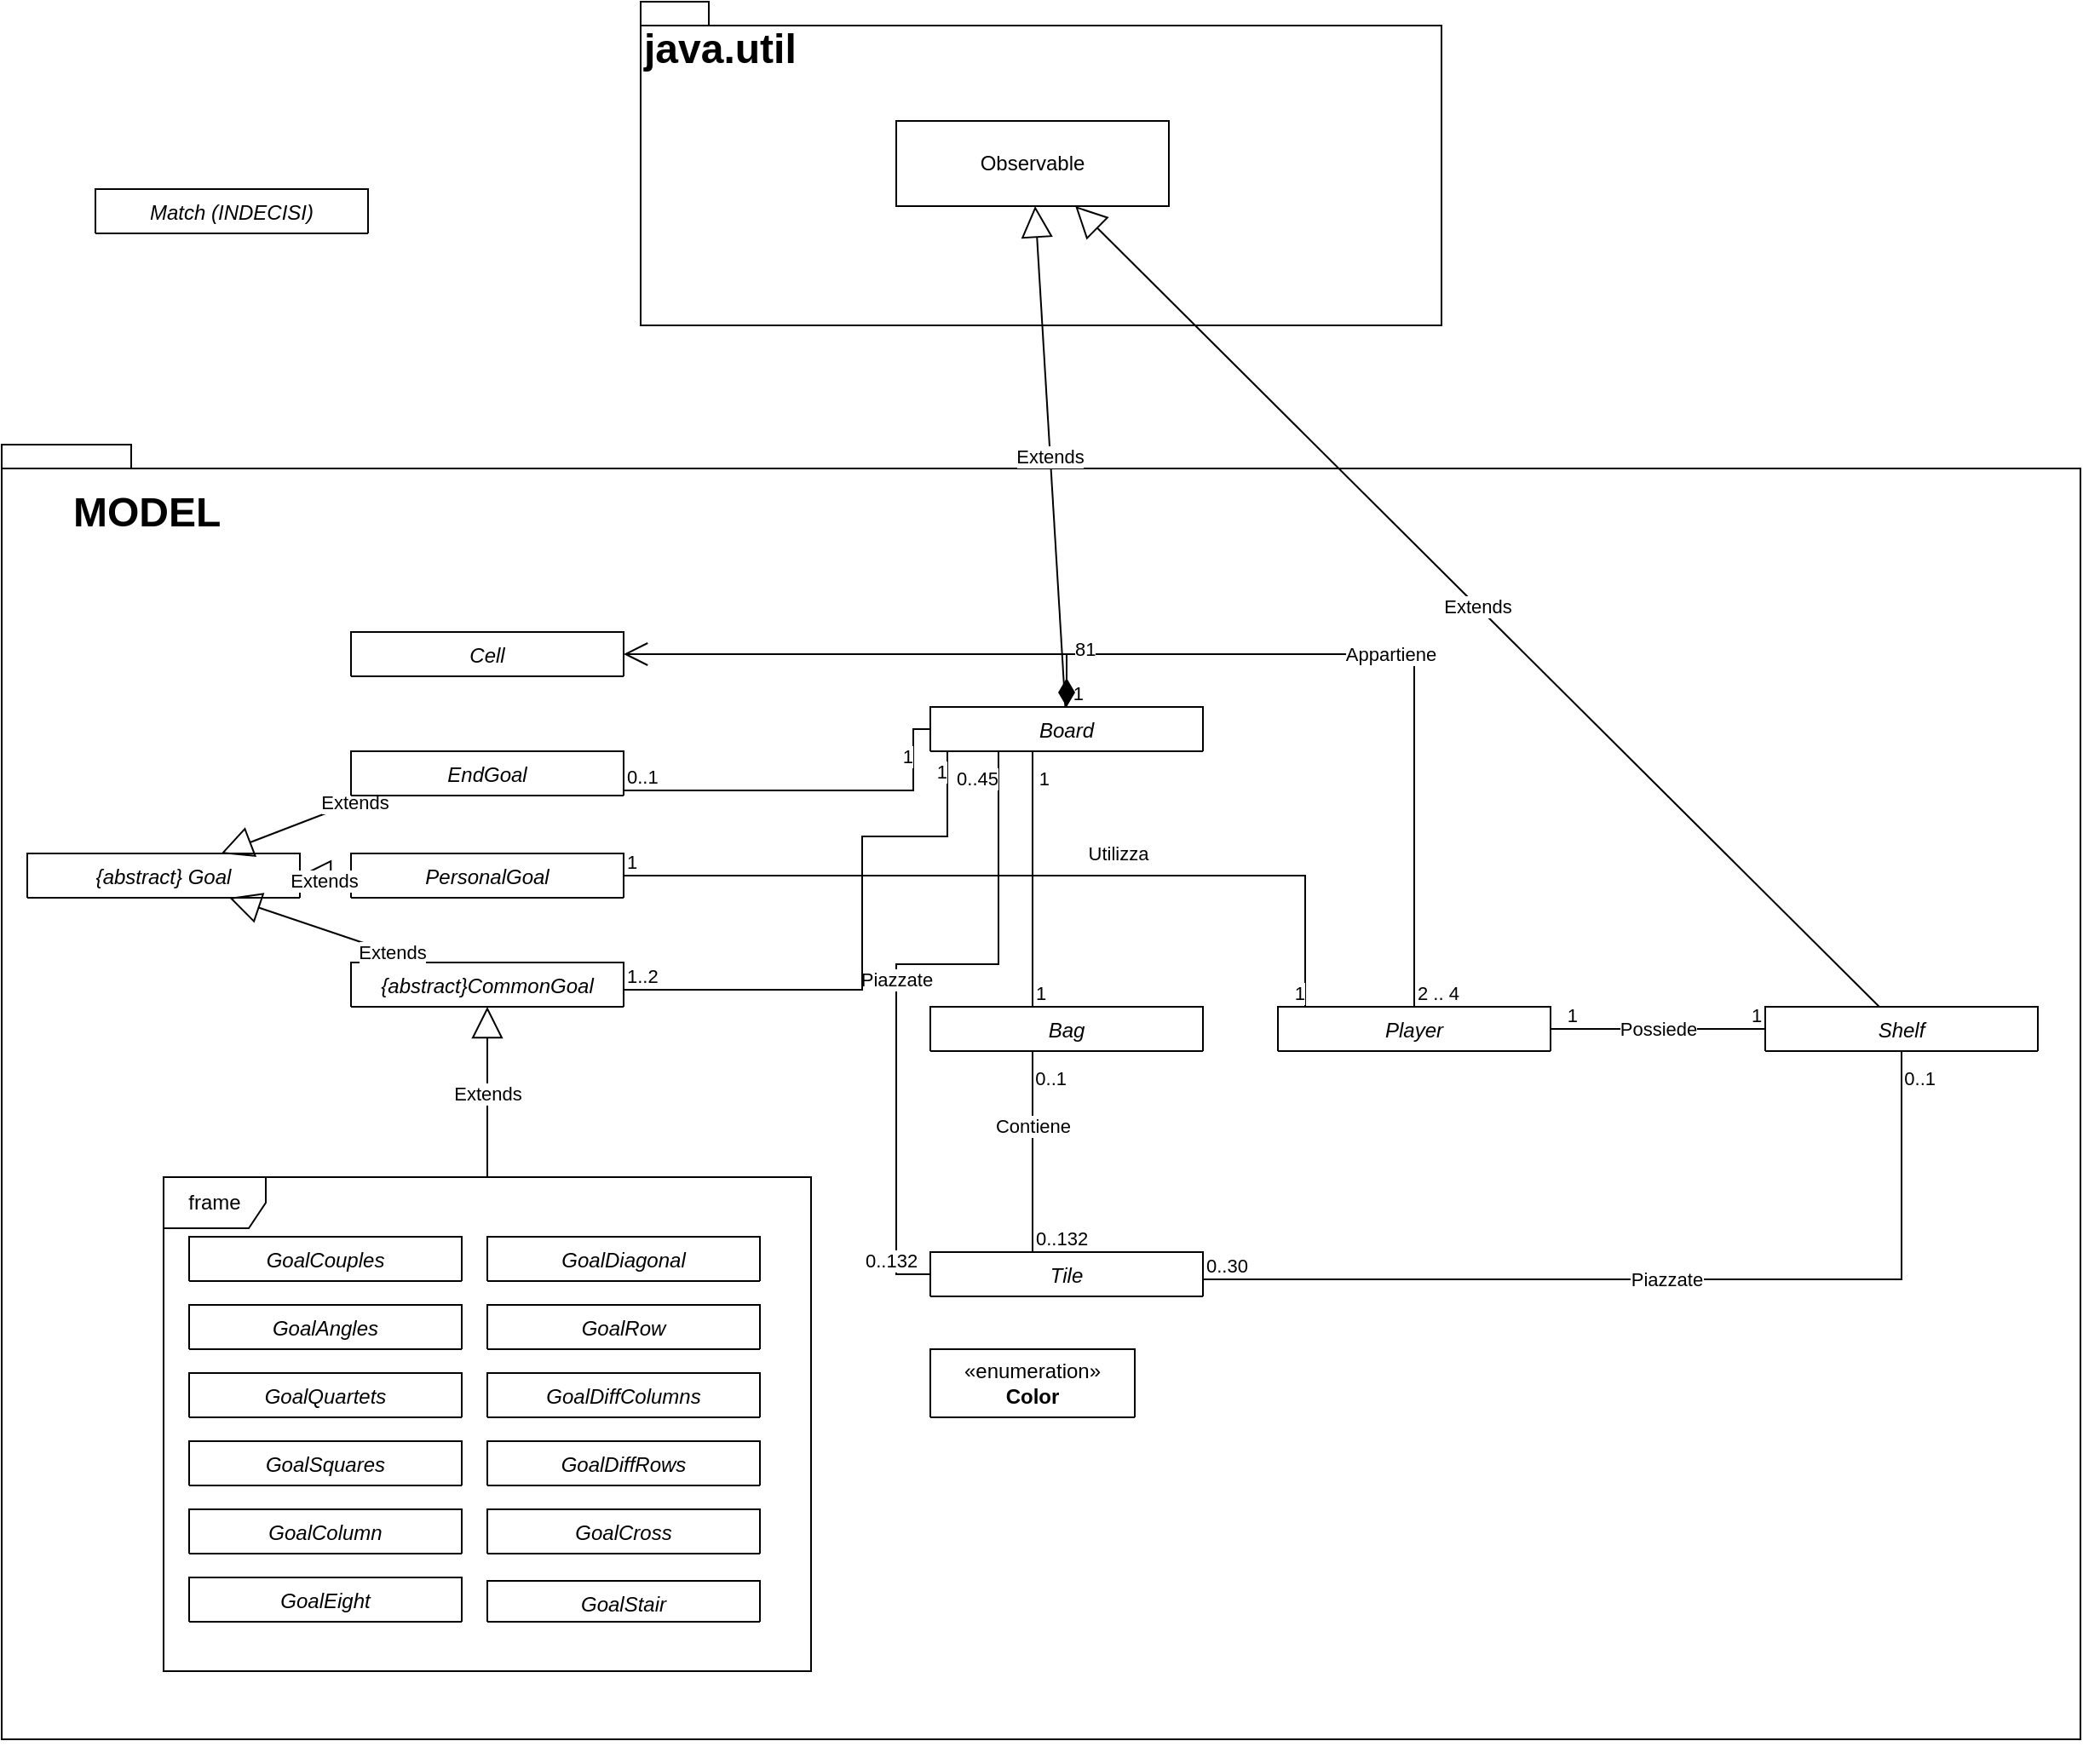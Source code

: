 <mxfile version="21.0.6" type="github">
  <diagram id="C5RBs43oDa-KdzZeNtuy" name="Page-1">
    <mxGraphModel dx="2261" dy="838" grid="1" gridSize="10" guides="1" tooltips="1" connect="1" arrows="1" fold="1" page="1" pageScale="1" pageWidth="827" pageHeight="1169" math="0" shadow="0">
      <root>
        <mxCell id="WIyWlLk6GJQsqaUBKTNV-0" />
        <mxCell id="WIyWlLk6GJQsqaUBKTNV-1" parent="WIyWlLk6GJQsqaUBKTNV-0" />
        <mxCell id="uG5KmhHaZHkSzCdzhO8T-43" value="&lt;font style=&quot;font-size: 24px;&quot;&gt;java.util&lt;br&gt;&lt;br&gt;&lt;br&gt;&lt;br&gt;&lt;br&gt;&lt;br&gt;&lt;/font&gt;" style="shape=folder;fontStyle=1;spacingTop=10;tabWidth=40;tabHeight=14;tabPosition=left;html=1;whiteSpace=wrap;align=left;" parent="WIyWlLk6GJQsqaUBKTNV-1" vertex="1">
          <mxGeometry x="40" y="40" width="470" height="190" as="geometry" />
        </mxCell>
        <mxCell id="uG5KmhHaZHkSzCdzhO8T-5" value="&lt;blockquote style=&quot;margin: 0 0 0 40px; border: none; padding: 0px;&quot;&gt;&lt;font style=&quot;background-color: initial; font-size: 24px;&quot;&gt;&lt;br&gt;&lt;/font&gt;&lt;/blockquote&gt;&lt;blockquote style=&quot;margin: 0 0 0 40px; border: none; padding: 0px;&quot;&gt;&lt;font style=&quot;background-color: initial; font-size: 24px;&quot;&gt;MODEL&amp;nbsp; &amp;nbsp;&lt;/font&gt;&lt;font style=&quot;background-color: initial; font-size: 24px;&quot;&gt;&amp;nbsp;&amp;nbsp;&lt;/font&gt;&lt;span style=&quot;background-color: initial;&quot;&gt;&amp;nbsp; &amp;nbsp; &amp;nbsp; &amp;nbsp; &amp;nbsp; &amp;nbsp; &amp;nbsp; &amp;nbsp; &amp;nbsp; &amp;nbsp; &amp;nbsp; &amp;nbsp; &amp;nbsp; &amp;nbsp; &amp;nbsp; &amp;nbsp; &amp;nbsp; &amp;nbsp; &amp;nbsp; &amp;nbsp; &amp;nbsp; &amp;nbsp; &amp;nbsp; &amp;nbsp; &amp;nbsp; &amp;nbsp; &amp;nbsp; &amp;nbsp; &amp;nbsp; &amp;nbsp; &amp;nbsp; &amp;nbsp; &amp;nbsp; &amp;nbsp; &amp;nbsp; &amp;nbsp; &amp;nbsp; &amp;nbsp; &amp;nbsp; &amp;nbsp; &amp;nbsp; &amp;nbsp; &amp;nbsp; &amp;nbsp; &amp;nbsp; &amp;nbsp; &amp;nbsp; &amp;nbsp; &amp;nbsp; &amp;nbsp; &amp;nbsp; &amp;nbsp; &amp;nbsp; &amp;nbsp; &amp;nbsp; &amp;nbsp; &amp;nbsp; &amp;nbsp; &amp;nbsp; &amp;nbsp; &amp;nbsp; &amp;nbsp; &amp;nbsp; &amp;nbsp; &amp;nbsp; &amp;nbsp; &amp;nbsp; &amp;nbsp; &amp;nbsp; &amp;nbsp; &amp;nbsp; &amp;nbsp; &amp;nbsp; &amp;nbsp; &amp;nbsp; &amp;nbsp; &amp;nbsp; &amp;nbsp; &amp;nbsp; &amp;nbsp; &amp;nbsp; &amp;nbsp; &amp;nbsp; &amp;nbsp; &amp;nbsp; &amp;nbsp; &amp;nbsp; &amp;nbsp; &amp;nbsp; &amp;nbsp; &amp;nbsp; &amp;nbsp; &amp;nbsp; &amp;nbsp; &amp;nbsp; &amp;nbsp; &amp;nbsp; &amp;nbsp; &amp;nbsp; &amp;nbsp; &amp;nbsp; &amp;nbsp; &amp;nbsp; &amp;nbsp; &amp;nbsp; &amp;nbsp; &amp;nbsp; &amp;nbsp; &amp;nbsp; &amp;nbsp; &amp;nbsp; &amp;nbsp; &amp;nbsp; &amp;nbsp; &amp;nbsp; &amp;nbsp; &amp;nbsp; &amp;nbsp; &amp;nbsp; &amp;nbsp; &amp;nbsp; &amp;nbsp; &amp;nbsp; &amp;nbsp; &amp;nbsp; &amp;nbsp; &amp;nbsp; &amp;nbsp; &amp;nbsp; &amp;nbsp; &amp;nbsp; &amp;nbsp; &amp;nbsp; &amp;nbsp; &amp;nbsp; &amp;nbsp; &amp;nbsp; &amp;nbsp; &amp;nbsp; &amp;nbsp; &amp;nbsp; &amp;nbsp; &amp;nbsp; &amp;nbsp; &amp;nbsp; &amp;nbsp; &amp;nbsp; &amp;nbsp; &amp;nbsp; &amp;nbsp; &amp;nbsp; &amp;nbsp; &amp;nbsp; &amp;nbsp; &amp;nbsp; &amp;nbsp; &amp;nbsp; &amp;nbsp;&lt;/span&gt;&lt;br&gt;&lt;/blockquote&gt;&lt;blockquote style=&quot;margin: 0 0 0 40px; border: none; padding: 0px;&quot;&gt;&lt;br&gt;&lt;/blockquote&gt;&lt;blockquote style=&quot;margin: 0 0 0 40px; border: none; padding: 0px;&quot;&gt;&amp;nbsp; &amp;nbsp; &amp;nbsp; &amp;nbsp; &amp;nbsp; &amp;nbsp;&lt;br&gt;&lt;br&gt;&lt;br&gt;&lt;br&gt;&lt;br&gt;&lt;/blockquote&gt;&lt;blockquote style=&quot;margin: 0 0 0 40px; border: none; padding: 0px;&quot;&gt;&lt;br&gt;&lt;/blockquote&gt;&lt;blockquote style=&quot;margin: 0 0 0 40px; border: none; padding: 0px;&quot;&gt;&lt;br&gt;&lt;/blockquote&gt;&lt;blockquote style=&quot;margin: 0 0 0 40px; border: none; padding: 0px;&quot;&gt;&lt;br&gt;&lt;/blockquote&gt;&lt;blockquote style=&quot;margin: 0 0 0 40px; border: none; padding: 0px;&quot;&gt;&lt;br&gt;&lt;/blockquote&gt;&lt;blockquote style=&quot;margin: 0 0 0 40px; border: none; padding: 0px;&quot;&gt;&lt;br&gt;&lt;/blockquote&gt;&lt;blockquote style=&quot;margin: 0 0 0 40px; border: none; padding: 0px;&quot;&gt;&lt;br&gt;&lt;/blockquote&gt;&lt;blockquote style=&quot;margin: 0 0 0 40px; border: none; padding: 0px;&quot;&gt;&lt;br&gt;&lt;/blockquote&gt;&lt;blockquote style=&quot;margin: 0 0 0 40px; border: none; padding: 0px;&quot;&gt;&lt;br&gt;&lt;/blockquote&gt;&lt;blockquote style=&quot;margin: 0 0 0 40px; border: none; padding: 0px;&quot;&gt;&lt;br&gt;&lt;/blockquote&gt;&lt;blockquote style=&quot;margin: 0 0 0 40px; border: none; padding: 0px;&quot;&gt;&lt;br&gt;&lt;/blockquote&gt;&lt;blockquote style=&quot;margin: 0 0 0 40px; border: none; padding: 0px;&quot;&gt;&lt;br&gt;&lt;/blockquote&gt;&lt;blockquote style=&quot;margin: 0 0 0 40px; border: none; padding: 0px;&quot;&gt;&lt;br&gt;&lt;/blockquote&gt;&lt;blockquote style=&quot;margin: 0 0 0 40px; border: none; padding: 0px;&quot;&gt;&lt;br&gt;&lt;/blockquote&gt;&lt;blockquote style=&quot;margin: 0 0 0 40px; border: none; padding: 0px;&quot;&gt;&lt;br&gt;&lt;/blockquote&gt;&lt;blockquote style=&quot;margin: 0 0 0 40px; border: none; padding: 0px;&quot;&gt;&lt;br&gt;&lt;/blockquote&gt;&lt;blockquote style=&quot;margin: 0 0 0 40px; border: none; padding: 0px;&quot;&gt;&lt;br&gt;&lt;/blockquote&gt;&lt;blockquote style=&quot;margin: 0 0 0 40px; border: none; padding: 0px;&quot;&gt;&lt;br&gt;&lt;/blockquote&gt;&lt;blockquote style=&quot;margin: 0 0 0 40px; border: none; padding: 0px;&quot;&gt;&lt;br&gt;&lt;/blockquote&gt;&lt;blockquote style=&quot;margin: 0 0 0 40px; border: none; padding: 0px;&quot;&gt;&lt;br&gt;&lt;/blockquote&gt;&lt;blockquote style=&quot;margin: 0 0 0 40px; border: none; padding: 0px;&quot;&gt;&lt;br&gt;&lt;/blockquote&gt;&lt;blockquote style=&quot;margin: 0 0 0 40px; border: none; padding: 0px;&quot;&gt;&lt;br&gt;&lt;/blockquote&gt;&lt;blockquote style=&quot;margin: 0 0 0 40px; border: none; padding: 0px;&quot;&gt;&lt;br&gt;&lt;/blockquote&gt;&lt;blockquote style=&quot;margin: 0 0 0 40px; border: none; padding: 0px;&quot;&gt;&lt;br&gt;&lt;/blockquote&gt;&lt;blockquote style=&quot;margin: 0 0 0 40px; border: none; padding: 0px;&quot;&gt;&lt;br&gt;&lt;/blockquote&gt;&lt;blockquote style=&quot;margin: 0 0 0 40px; border: none; padding: 0px;&quot;&gt;&lt;br&gt;&lt;/blockquote&gt;&lt;blockquote style=&quot;margin: 0 0 0 40px; border: none; padding: 0px;&quot;&gt;&lt;br&gt;&lt;/blockquote&gt;&lt;blockquote style=&quot;margin: 0 0 0 40px; border: none; padding: 0px;&quot;&gt;&lt;br&gt;&lt;/blockquote&gt;&lt;blockquote style=&quot;margin: 0 0 0 40px; border: none; padding: 0px;&quot;&gt;&lt;br&gt;&lt;/blockquote&gt;&lt;blockquote style=&quot;margin: 0 0 0 40px; border: none; padding: 0px;&quot;&gt;&lt;br&gt;&lt;/blockquote&gt;&lt;blockquote style=&quot;margin: 0 0 0 40px; border: none; padding: 0px;&quot;&gt;&lt;br&gt;&lt;/blockquote&gt;&lt;blockquote style=&quot;margin: 0 0 0 40px; border: none; padding: 0px;&quot;&gt;&lt;br&gt;&lt;/blockquote&gt;&lt;blockquote style=&quot;margin: 0 0 0 40px; border: none; padding: 0px;&quot;&gt;&lt;br&gt;&lt;/blockquote&gt;&lt;blockquote style=&quot;margin: 0 0 0 40px; border: none; padding: 0px;&quot;&gt;&lt;br&gt;&lt;/blockquote&gt;&lt;blockquote style=&quot;margin: 0 0 0 40px; border: none; padding: 0px;&quot;&gt;&lt;br&gt;&lt;/blockquote&gt;&lt;blockquote style=&quot;margin: 0 0 0 40px; border: none; padding: 0px;&quot;&gt;&lt;br&gt;&lt;/blockquote&gt;&lt;blockquote style=&quot;margin: 0 0 0 40px; border: none; padding: 0px;&quot;&gt;&lt;br&gt;&lt;/blockquote&gt;&lt;blockquote style=&quot;margin: 0 0 0 40px; border: none; padding: 0px;&quot;&gt;&lt;br&gt;&lt;/blockquote&gt;&lt;blockquote style=&quot;margin: 0 0 0 40px; border: none; padding: 0px;&quot;&gt;&lt;br&gt;&lt;/blockquote&gt;&lt;blockquote style=&quot;margin: 0 0 0 40px; border: none; padding: 0px;&quot;&gt;&lt;br&gt;&lt;/blockquote&gt;&lt;blockquote style=&quot;margin: 0 0 0 40px; border: none; padding: 0px;&quot;&gt;&lt;br&gt;&lt;/blockquote&gt;&lt;blockquote style=&quot;margin: 0 0 0 40px; border: none; padding: 0px;&quot;&gt;&lt;br&gt;&lt;/blockquote&gt;&lt;blockquote style=&quot;margin: 0 0 0 40px; border: none; padding: 0px;&quot;&gt;&lt;br&gt;&lt;/blockquote&gt;&lt;blockquote style=&quot;margin: 0 0 0 40px; border: none; padding: 0px;&quot;&gt;&lt;br&gt;&lt;/blockquote&gt;&lt;blockquote style=&quot;margin: 0 0 0 40px; border: none; padding: 0px;&quot;&gt;&amp;nbsp; &amp;nbsp; &amp;nbsp; &amp;nbsp; &amp;nbsp; &amp;nbsp; &amp;nbsp; &amp;nbsp; &amp;nbsp; &amp;nbsp; &amp;nbsp; &amp;nbsp; &amp;nbsp; &amp;nbsp; &amp;nbsp; &amp;nbsp; &amp;nbsp; &amp;nbsp; &amp;nbsp; &amp;nbsp;&amp;nbsp;&lt;/blockquote&gt;" style="shape=folder;fontStyle=1;spacingTop=10;tabWidth=40;tabHeight=14;tabPosition=left;html=1;whiteSpace=wrap;align=left;" parent="WIyWlLk6GJQsqaUBKTNV-1" vertex="1">
          <mxGeometry x="-335" y="300" width="1220" height="760" as="geometry" />
        </mxCell>
        <mxCell id="zkfFHV4jXpPFQw0GAbJ--0" value="Player" style="swimlane;fontStyle=2;align=center;verticalAlign=top;childLayout=stackLayout;horizontal=1;startSize=26;horizontalStack=0;resizeParent=1;resizeLast=0;collapsible=1;marginBottom=0;rounded=0;shadow=0;strokeWidth=1;" parent="WIyWlLk6GJQsqaUBKTNV-1" vertex="1" collapsed="1">
          <mxGeometry x="414" y="630" width="160" height="26" as="geometry">
            <mxRectangle x="414" y="630" width="230" height="216" as="alternateBounds" />
          </mxGeometry>
        </mxCell>
        <mxCell id="zkfFHV4jXpPFQw0GAbJ--1" value="-nickname: String" style="text;align=left;verticalAlign=top;spacingLeft=4;spacingRight=4;overflow=hidden;rotatable=0;points=[[0,0.5],[1,0.5]];portConstraint=eastwest;" parent="zkfFHV4jXpPFQw0GAbJ--0" vertex="1">
          <mxGeometry y="26" width="230" height="26" as="geometry" />
        </mxCell>
        <mxCell id="e0WzOMO28qVKv0x1JUqY-1" value="-chair: boolean" style="text;align=left;verticalAlign=top;spacingLeft=4;spacingRight=4;overflow=hidden;rotatable=0;points=[[0,0.5],[1,0.5]];portConstraint=eastwest;rounded=0;shadow=0;html=0;" parent="zkfFHV4jXpPFQw0GAbJ--0" vertex="1">
          <mxGeometry y="52" width="230" height="26" as="geometry" />
        </mxCell>
        <mxCell id="e0WzOMO28qVKv0x1JUqY-27" value="-myShelf: Shelf" style="text;align=left;verticalAlign=top;spacingLeft=4;spacingRight=4;overflow=hidden;rotatable=0;points=[[0,0.5],[1,0.5]];portConstraint=eastwest;rounded=0;shadow=0;html=0;" parent="zkfFHV4jXpPFQw0GAbJ--0" vertex="1">
          <mxGeometry y="78" width="230" height="26" as="geometry" />
        </mxCell>
        <mxCell id="e0WzOMO28qVKv0x1JUqY-28" value="-myGoal: PersonalGoal" style="text;align=left;verticalAlign=top;spacingLeft=4;spacingRight=4;overflow=hidden;rotatable=0;points=[[0,0.5],[1,0.5]];portConstraint=eastwest;rounded=0;shadow=0;html=0;" parent="zkfFHV4jXpPFQw0GAbJ--0" vertex="1">
          <mxGeometry y="104" width="230" height="26" as="geometry" />
        </mxCell>
        <mxCell id="zkfFHV4jXpPFQw0GAbJ--4" value="" style="line;html=1;strokeWidth=1;align=left;verticalAlign=middle;spacingTop=-1;spacingLeft=3;spacingRight=3;rotatable=0;labelPosition=right;points=[];portConstraint=eastwest;" parent="zkfFHV4jXpPFQw0GAbJ--0" vertex="1">
          <mxGeometry y="130" width="230" height="8" as="geometry" />
        </mxCell>
        <mxCell id="zkfFHV4jXpPFQw0GAbJ--5" value="+Player(n: String, c: boolean): Player" style="text;align=left;verticalAlign=top;spacingLeft=4;spacingRight=4;overflow=hidden;rotatable=0;points=[[0,0.5],[1,0.5]];portConstraint=eastwest;" parent="zkfFHV4jXpPFQw0GAbJ--0" vertex="1">
          <mxGeometry y="138" width="230" height="26" as="geometry" />
        </mxCell>
        <mxCell id="e0WzOMO28qVKv0x1JUqY-3" value="+getNickname(): String" style="text;align=left;verticalAlign=top;spacingLeft=4;spacingRight=4;overflow=hidden;rotatable=0;points=[[0,0.5],[1,0.5]];portConstraint=eastwest;" parent="zkfFHV4jXpPFQw0GAbJ--0" vertex="1">
          <mxGeometry y="164" width="230" height="26" as="geometry" />
        </mxCell>
        <mxCell id="e0WzOMO28qVKv0x1JUqY-4" value="+getChair(): boolean" style="text;align=left;verticalAlign=top;spacingLeft=4;spacingRight=4;overflow=hidden;rotatable=0;points=[[0,0.5],[1,0.5]];portConstraint=eastwest;" parent="zkfFHV4jXpPFQw0GAbJ--0" vertex="1">
          <mxGeometry y="190" width="230" height="26" as="geometry" />
        </mxCell>
        <mxCell id="e0WzOMO28qVKv0x1JUqY-18" value="Match (INDECISI)" style="swimlane;fontStyle=2;align=center;verticalAlign=top;childLayout=stackLayout;horizontal=1;startSize=26;horizontalStack=0;resizeParent=1;resizeLast=0;collapsible=1;marginBottom=0;rounded=0;shadow=0;strokeWidth=1;" parent="WIyWlLk6GJQsqaUBKTNV-1" vertex="1" collapsed="1">
          <mxGeometry x="-280" y="150" width="160" height="26" as="geometry">
            <mxRectangle x="510" y="174" width="300" height="140" as="alternateBounds" />
          </mxGeometry>
        </mxCell>
        <mxCell id="e0WzOMO28qVKv0x1JUqY-19" value="-currentBoard: Board" style="text;align=left;verticalAlign=top;spacingLeft=4;spacingRight=4;overflow=hidden;rotatable=0;points=[[0,0.5],[1,0.5]];portConstraint=eastwest;" parent="e0WzOMO28qVKv0x1JUqY-18" vertex="1">
          <mxGeometry y="26" width="300" height="26" as="geometry" />
        </mxCell>
        <mxCell id="e0WzOMO28qVKv0x1JUqY-20" value="-listOfPlayer: List&lt;Player&gt;" style="text;align=left;verticalAlign=top;spacingLeft=4;spacingRight=4;overflow=hidden;rotatable=0;points=[[0,0.5],[1,0.5]];portConstraint=eastwest;" parent="e0WzOMO28qVKv0x1JUqY-18" vertex="1">
          <mxGeometry y="52" width="300" height="26" as="geometry" />
        </mxCell>
        <mxCell id="e0WzOMO28qVKv0x1JUqY-24" value="-firstMatch: boolean" style="text;align=left;verticalAlign=top;spacingLeft=4;spacingRight=4;overflow=hidden;rotatable=0;points=[[0,0.5],[1,0.5]];portConstraint=eastwest;" parent="e0WzOMO28qVKv0x1JUqY-18" vertex="1">
          <mxGeometry y="78" width="300" height="26" as="geometry" />
        </mxCell>
        <mxCell id="e0WzOMO28qVKv0x1JUqY-22" value="" style="line;html=1;strokeWidth=1;align=left;verticalAlign=middle;spacingTop=-1;spacingLeft=3;spacingRight=3;rotatable=0;labelPosition=right;points=[];portConstraint=eastwest;" parent="e0WzOMO28qVKv0x1JUqY-18" vertex="1">
          <mxGeometry y="104" width="300" height="8" as="geometry" />
        </mxCell>
        <mxCell id="e0WzOMO28qVKv0x1JUqY-23" value="+Match(fm: boolean, pl: List&lt;Player&gt;): Match" style="text;align=left;verticalAlign=top;spacingLeft=4;spacingRight=4;overflow=hidden;rotatable=0;points=[[0,0.5],[1,0.5]];portConstraint=eastwest;" parent="e0WzOMO28qVKv0x1JUqY-18" vertex="1">
          <mxGeometry y="112" width="300" height="26" as="geometry" />
        </mxCell>
        <mxCell id="e0WzOMO28qVKv0x1JUqY-29" value="Cell" style="swimlane;fontStyle=2;align=center;verticalAlign=top;childLayout=stackLayout;horizontal=1;startSize=26;horizontalStack=0;resizeParent=1;resizeLast=0;collapsible=1;marginBottom=0;rounded=0;shadow=0;strokeWidth=1;" parent="WIyWlLk6GJQsqaUBKTNV-1" vertex="1" collapsed="1">
          <mxGeometry x="-130" y="410" width="160" height="26" as="geometry">
            <mxRectangle x="150" y="654" width="300" height="170" as="alternateBounds" />
          </mxGeometry>
        </mxCell>
        <mxCell id="e0WzOMO28qVKv0x1JUqY-34" value="-type: int&#xa;" style="text;align=left;verticalAlign=top;spacingLeft=4;spacingRight=4;overflow=hidden;rotatable=0;points=[[0,0.5],[1,0.5]];portConstraint=eastwest;" parent="e0WzOMO28qVKv0x1JUqY-29" vertex="1">
          <mxGeometry y="26" width="300" height="26" as="geometry" />
        </mxCell>
        <mxCell id="e0WzOMO28qVKv0x1JUqY-39" value="-containedTile: Tile&#xa;" style="text;align=left;verticalAlign=top;spacingLeft=4;spacingRight=4;overflow=hidden;rotatable=0;points=[[0,0.5],[1,0.5]];portConstraint=eastwest;" parent="e0WzOMO28qVKv0x1JUqY-29" vertex="1">
          <mxGeometry y="52" width="300" height="26" as="geometry" />
        </mxCell>
        <mxCell id="e0WzOMO28qVKv0x1JUqY-40" value="-containedTile: Tile&#xa;" style="text;align=left;verticalAlign=top;spacingLeft=4;spacingRight=4;overflow=hidden;rotatable=0;points=[[0,0.5],[1,0.5]];portConstraint=eastwest;" parent="e0WzOMO28qVKv0x1JUqY-29" vertex="1">
          <mxGeometry y="78" width="300" height="26" as="geometry" />
        </mxCell>
        <mxCell id="e0WzOMO28qVKv0x1JUqY-35" value="" style="line;html=1;strokeWidth=1;align=left;verticalAlign=middle;spacingTop=-1;spacingLeft=3;spacingRight=3;rotatable=0;labelPosition=right;points=[];portConstraint=eastwest;" parent="e0WzOMO28qVKv0x1JUqY-29" vertex="1">
          <mxGeometry y="104" width="300" height="8" as="geometry" />
        </mxCell>
        <mxCell id="e0WzOMO28qVKv0x1JUqY-36" value="+Cell(t: int): Cell" style="text;align=left;verticalAlign=top;spacingLeft=4;spacingRight=4;overflow=hidden;rotatable=0;points=[[0,0.5],[1,0.5]];portConstraint=eastwest;" parent="e0WzOMO28qVKv0x1JUqY-29" vertex="1">
          <mxGeometry y="112" width="300" height="26" as="geometry" />
        </mxCell>
        <mxCell id="e0WzOMO28qVKv0x1JUqY-41" value="+isEmpty(): boolean" style="text;align=left;verticalAlign=top;spacingLeft=4;spacingRight=4;overflow=hidden;rotatable=0;points=[[0,0.5],[1,0.5]];portConstraint=eastwest;" parent="e0WzOMO28qVKv0x1JUqY-29" vertex="1">
          <mxGeometry y="138" width="300" height="26" as="geometry" />
        </mxCell>
        <mxCell id="e0WzOMO28qVKv0x1JUqY-42" value="Tile" style="swimlane;fontStyle=2;align=center;verticalAlign=top;childLayout=stackLayout;horizontal=1;startSize=26;horizontalStack=0;resizeParent=1;resizeLast=0;collapsible=1;marginBottom=0;rounded=0;shadow=0;strokeWidth=1;" parent="WIyWlLk6GJQsqaUBKTNV-1" vertex="1" collapsed="1">
          <mxGeometry x="210" y="774" width="160" height="26" as="geometry">
            <mxRectangle x="210" y="774" width="300" height="90" as="alternateBounds" />
          </mxGeometry>
        </mxCell>
        <mxCell id="e0WzOMO28qVKv0x1JUqY-43" value="-color: Color" style="text;align=left;verticalAlign=top;spacingLeft=4;spacingRight=4;overflow=hidden;rotatable=0;points=[[0,0.5],[1,0.5]];portConstraint=eastwest;" parent="e0WzOMO28qVKv0x1JUqY-42" vertex="1">
          <mxGeometry y="26" width="300" height="26" as="geometry" />
        </mxCell>
        <mxCell id="e0WzOMO28qVKv0x1JUqY-46" value="" style="line;html=1;strokeWidth=1;align=left;verticalAlign=middle;spacingTop=-1;spacingLeft=3;spacingRight=3;rotatable=0;labelPosition=right;points=[];portConstraint=eastwest;" parent="e0WzOMO28qVKv0x1JUqY-42" vertex="1">
          <mxGeometry y="52" width="300" height="8" as="geometry" />
        </mxCell>
        <mxCell id="e0WzOMO28qVKv0x1JUqY-48" value="+Tile(c: Color): Tile" style="text;align=left;verticalAlign=top;spacingLeft=4;spacingRight=4;overflow=hidden;rotatable=0;points=[[0,0.5],[1,0.5]];portConstraint=eastwest;" parent="e0WzOMO28qVKv0x1JUqY-42" vertex="1">
          <mxGeometry y="60" width="300" height="26" as="geometry" />
        </mxCell>
        <mxCell id="e0WzOMO28qVKv0x1JUqY-49" value="Bag" style="swimlane;fontStyle=2;align=center;verticalAlign=top;childLayout=stackLayout;horizontal=1;startSize=26;horizontalStack=0;resizeParent=1;resizeLast=0;collapsible=1;marginBottom=0;rounded=0;shadow=0;strokeWidth=1;" parent="WIyWlLk6GJQsqaUBKTNV-1" vertex="1" collapsed="1">
          <mxGeometry x="210" y="630" width="160" height="26" as="geometry">
            <mxRectangle x="210" y="630" width="300" height="94" as="alternateBounds" />
          </mxGeometry>
        </mxCell>
        <mxCell id="e0WzOMO28qVKv0x1JUqY-50" value="-containedTiles: List&lt;Tile&gt;" style="text;align=left;verticalAlign=top;spacingLeft=4;spacingRight=4;overflow=hidden;rotatable=0;points=[[0,0.5],[1,0.5]];portConstraint=eastwest;" parent="e0WzOMO28qVKv0x1JUqY-49" vertex="1">
          <mxGeometry y="26" width="300" height="26" as="geometry" />
        </mxCell>
        <mxCell id="e0WzOMO28qVKv0x1JUqY-51" value="" style="line;html=1;strokeWidth=1;align=left;verticalAlign=middle;spacingTop=-1;spacingLeft=3;spacingRight=3;rotatable=0;labelPosition=right;points=[];portConstraint=eastwest;" parent="e0WzOMO28qVKv0x1JUqY-49" vertex="1">
          <mxGeometry y="52" width="300" height="8" as="geometry" />
        </mxCell>
        <mxCell id="e0WzOMO28qVKv0x1JUqY-52" value="+Bag(): Bag" style="text;align=left;verticalAlign=top;spacingLeft=4;spacingRight=4;overflow=hidden;rotatable=0;points=[[0,0.5],[1,0.5]];portConstraint=eastwest;" parent="e0WzOMO28qVKv0x1JUqY-49" vertex="1">
          <mxGeometry y="60" width="300" height="26" as="geometry" />
        </mxCell>
        <mxCell id="e0WzOMO28qVKv0x1JUqY-61" value="{abstract} Goal" style="swimlane;fontStyle=2;align=center;verticalAlign=top;childLayout=stackLayout;horizontal=1;startSize=26;horizontalStack=0;resizeParent=1;resizeLast=0;collapsible=1;marginBottom=0;rounded=0;shadow=0;strokeWidth=1;" parent="WIyWlLk6GJQsqaUBKTNV-1" vertex="1" collapsed="1">
          <mxGeometry x="-320" y="540" width="160" height="26" as="geometry">
            <mxRectangle x="20" y="280" width="230" height="60" as="alternateBounds" />
          </mxGeometry>
        </mxCell>
        <mxCell id="e0WzOMO28qVKv0x1JUqY-66" value="" style="line;html=1;strokeWidth=1;align=left;verticalAlign=middle;spacingTop=-1;spacingLeft=3;spacingRight=3;rotatable=0;labelPosition=right;points=[];portConstraint=eastwest;" parent="e0WzOMO28qVKv0x1JUqY-61" vertex="1">
          <mxGeometry y="26" width="230" height="8" as="geometry" />
        </mxCell>
        <mxCell id="e0WzOMO28qVKv0x1JUqY-67" value="+ isCompleted(): boolean" style="text;align=left;verticalAlign=top;spacingLeft=4;spacingRight=4;overflow=hidden;rotatable=0;points=[[0,0.5],[1,0.5]];portConstraint=eastwest;" parent="e0WzOMO28qVKv0x1JUqY-61" vertex="1">
          <mxGeometry y="34" width="230" height="26" as="geometry" />
        </mxCell>
        <mxCell id="e0WzOMO28qVKv0x1JUqY-70" value="PersonalGoal" style="swimlane;fontStyle=2;align=center;verticalAlign=top;childLayout=stackLayout;horizontal=1;startSize=26;horizontalStack=0;resizeParent=1;resizeLast=0;collapsible=1;marginBottom=0;rounded=0;shadow=0;strokeWidth=1;" parent="WIyWlLk6GJQsqaUBKTNV-1" vertex="1" collapsed="1">
          <mxGeometry x="-130" y="540" width="160" height="26" as="geometry">
            <mxRectangle x="410" y="350" width="230" height="164" as="alternateBounds" />
          </mxGeometry>
        </mxCell>
        <mxCell id="e0WzOMO28qVKv0x1JUqY-73" value="-playerShelf: Shelf" style="text;align=left;verticalAlign=top;spacingLeft=4;spacingRight=4;overflow=hidden;rotatable=0;points=[[0,0.5],[1,0.5]];portConstraint=eastwest;" parent="e0WzOMO28qVKv0x1JUqY-70" vertex="1">
          <mxGeometry y="26" width="230" height="26" as="geometry" />
        </mxCell>
        <mxCell id="e0WzOMO28qVKv0x1JUqY-83" value="-goalMatrix: Color[6][5]" style="text;align=left;verticalAlign=top;spacingLeft=4;spacingRight=4;overflow=hidden;rotatable=0;points=[[0,0.5],[1,0.5]];portConstraint=eastwest;" parent="e0WzOMO28qVKv0x1JUqY-70" vertex="1">
          <mxGeometry y="52" width="230" height="26" as="geometry" />
        </mxCell>
        <mxCell id="e0WzOMO28qVKv0x1JUqY-71" value="" style="line;html=1;strokeWidth=1;align=left;verticalAlign=middle;spacingTop=-1;spacingLeft=3;spacingRight=3;rotatable=0;labelPosition=right;points=[];portConstraint=eastwest;" parent="e0WzOMO28qVKv0x1JUqY-70" vertex="1">
          <mxGeometry y="78" width="230" height="8" as="geometry" />
        </mxCell>
        <mxCell id="e0WzOMO28qVKv0x1JUqY-72" value="+PersonalGoal(ps: Shelf): PersonalGoal" style="text;align=left;verticalAlign=top;spacingLeft=4;spacingRight=4;overflow=hidden;rotatable=0;points=[[0,0.5],[1,0.5]];portConstraint=eastwest;" parent="e0WzOMO28qVKv0x1JUqY-70" vertex="1">
          <mxGeometry y="86" width="230" height="26" as="geometry" />
        </mxCell>
        <mxCell id="e0WzOMO28qVKv0x1JUqY-82" value="+getScore(): int" style="text;align=left;verticalAlign=top;spacingLeft=4;spacingRight=4;overflow=hidden;rotatable=0;points=[[0,0.5],[1,0.5]];portConstraint=eastwest;" parent="e0WzOMO28qVKv0x1JUqY-70" vertex="1">
          <mxGeometry y="112" width="230" height="26" as="geometry" />
        </mxCell>
        <mxCell id="e0WzOMO28qVKv0x1JUqY-89" value="+getGoal(): Color[6][5]" style="text;align=left;verticalAlign=top;spacingLeft=4;spacingRight=4;overflow=hidden;rotatable=0;points=[[0,0.5],[1,0.5]];portConstraint=eastwest;" parent="e0WzOMO28qVKv0x1JUqY-70" vertex="1">
          <mxGeometry y="138" width="230" height="26" as="geometry" />
        </mxCell>
        <mxCell id="e0WzOMO28qVKv0x1JUqY-74" value="{abstract}CommonGoal" style="swimlane;fontStyle=2;align=center;verticalAlign=top;childLayout=stackLayout;horizontal=1;startSize=26;horizontalStack=0;resizeParent=1;resizeLast=0;collapsible=1;marginBottom=0;rounded=0;shadow=0;strokeWidth=1;" parent="WIyWlLk6GJQsqaUBKTNV-1" vertex="1" collapsed="1">
          <mxGeometry x="-130" y="604" width="160" height="26" as="geometry">
            <mxRectangle x="360" y="340" width="230" height="112" as="alternateBounds" />
          </mxGeometry>
        </mxCell>
        <mxCell id="e0WzOMO28qVKv0x1JUqY-75" value="+numberOfPlayer: int" style="text;align=left;verticalAlign=top;spacingLeft=4;spacingRight=4;overflow=hidden;rotatable=0;points=[[0,0.5],[1,0.5]];portConstraint=eastwest;" parent="e0WzOMO28qVKv0x1JUqY-74" vertex="1">
          <mxGeometry y="26" width="230" height="26" as="geometry" />
        </mxCell>
        <mxCell id="e0WzOMO28qVKv0x1JUqY-90" value="+numberOfCompleted: int" style="text;align=left;verticalAlign=top;spacingLeft=4;spacingRight=4;overflow=hidden;rotatable=0;points=[[0,0.5],[1,0.5]];portConstraint=eastwest;" parent="e0WzOMO28qVKv0x1JUqY-74" vertex="1">
          <mxGeometry y="52" width="230" height="26" as="geometry" />
        </mxCell>
        <mxCell id="e0WzOMO28qVKv0x1JUqY-76" value="" style="line;html=1;strokeWidth=1;align=left;verticalAlign=middle;spacingTop=-1;spacingLeft=3;spacingRight=3;rotatable=0;labelPosition=right;points=[];portConstraint=eastwest;" parent="e0WzOMO28qVKv0x1JUqY-74" vertex="1">
          <mxGeometry y="78" width="230" height="8" as="geometry" />
        </mxCell>
        <mxCell id="e0WzOMO28qVKv0x1JUqY-77" value="+getScore(): int" style="text;align=left;verticalAlign=top;spacingLeft=4;spacingRight=4;overflow=hidden;rotatable=0;points=[[0,0.5],[1,0.5]];portConstraint=eastwest;" parent="e0WzOMO28qVKv0x1JUqY-74" vertex="1">
          <mxGeometry y="86" width="230" height="26" as="geometry" />
        </mxCell>
        <mxCell id="e0WzOMO28qVKv0x1JUqY-85" value="Extends" style="endArrow=block;endSize=16;endFill=0;html=1;rounded=0;" parent="WIyWlLk6GJQsqaUBKTNV-1" source="e0WzOMO28qVKv0x1JUqY-70" target="e0WzOMO28qVKv0x1JUqY-67" edge="1">
          <mxGeometry x="0.057" y="3" width="160" relative="1" as="geometry">
            <mxPoint x="366.8" y="190.13" as="sourcePoint" />
            <mxPoint x="600" y="202.71" as="targetPoint" />
            <mxPoint as="offset" />
          </mxGeometry>
        </mxCell>
        <mxCell id="e0WzOMO28qVKv0x1JUqY-86" value="Extends" style="endArrow=block;endSize=16;endFill=0;html=1;rounded=0;exitX=0.5;exitY=0;exitDx=0;exitDy=0;startArrow=none;" parent="WIyWlLk6GJQsqaUBKTNV-1" source="e0WzOMO28qVKv0x1JUqY-78" target="e0WzOMO28qVKv0x1JUqY-67" edge="1">
          <mxGeometry width="160" relative="1" as="geometry">
            <mxPoint x="400" y="11" as="sourcePoint" />
            <mxPoint x="557" y="-26" as="targetPoint" />
            <Array as="points" />
          </mxGeometry>
        </mxCell>
        <mxCell id="e0WzOMO28qVKv0x1JUqY-87" value="Extends" style="endArrow=block;endSize=16;endFill=0;html=1;rounded=0;" parent="WIyWlLk6GJQsqaUBKTNV-1" source="e0WzOMO28qVKv0x1JUqY-74" target="e0WzOMO28qVKv0x1JUqY-67" edge="1">
          <mxGeometry x="-0.688" width="160" relative="1" as="geometry">
            <mxPoint x="230" y="363" as="sourcePoint" />
            <mxPoint x="567" y="184" as="targetPoint" />
            <mxPoint as="offset" />
          </mxGeometry>
        </mxCell>
        <mxCell id="e0WzOMO28qVKv0x1JUqY-92" value="GoalCouples" style="swimlane;fontStyle=2;align=center;verticalAlign=top;childLayout=stackLayout;horizontal=1;startSize=26;horizontalStack=0;resizeParent=1;resizeLast=0;collapsible=1;marginBottom=0;rounded=0;shadow=0;strokeWidth=1;" parent="WIyWlLk6GJQsqaUBKTNV-1" vertex="1" collapsed="1">
          <mxGeometry x="-225" y="765" width="160" height="26" as="geometry">
            <mxRectangle x="-225" y="765" width="230" height="34" as="alternateBounds" />
          </mxGeometry>
        </mxCell>
        <mxCell id="e0WzOMO28qVKv0x1JUqY-95" value="" style="line;html=1;strokeWidth=1;align=left;verticalAlign=middle;spacingTop=-1;spacingLeft=3;spacingRight=3;rotatable=0;labelPosition=right;points=[];portConstraint=eastwest;" parent="e0WzOMO28qVKv0x1JUqY-92" vertex="1">
          <mxGeometry y="26" width="230" height="8" as="geometry" />
        </mxCell>
        <mxCell id="e0WzOMO28qVKv0x1JUqY-97" value="GoalQuartets" style="swimlane;fontStyle=2;align=center;verticalAlign=top;childLayout=stackLayout;horizontal=1;startSize=26;horizontalStack=0;resizeParent=1;resizeLast=0;collapsible=1;marginBottom=0;rounded=0;shadow=0;strokeWidth=1;" parent="WIyWlLk6GJQsqaUBKTNV-1" vertex="1" collapsed="1">
          <mxGeometry x="-225" y="845" width="160" height="26" as="geometry">
            <mxRectangle x="220" y="420" width="230" height="34" as="alternateBounds" />
          </mxGeometry>
        </mxCell>
        <mxCell id="e0WzOMO28qVKv0x1JUqY-98" value="" style="line;html=1;strokeWidth=1;align=left;verticalAlign=middle;spacingTop=-1;spacingLeft=3;spacingRight=3;rotatable=0;labelPosition=right;points=[];portConstraint=eastwest;" parent="e0WzOMO28qVKv0x1JUqY-97" vertex="1">
          <mxGeometry y="26" width="230" height="8" as="geometry" />
        </mxCell>
        <mxCell id="e0WzOMO28qVKv0x1JUqY-99" value="GoalSquares" style="swimlane;fontStyle=2;align=center;verticalAlign=top;childLayout=stackLayout;horizontal=1;startSize=26;horizontalStack=0;resizeParent=1;resizeLast=0;collapsible=1;marginBottom=0;rounded=0;shadow=0;strokeWidth=1;" parent="WIyWlLk6GJQsqaUBKTNV-1" vertex="1" collapsed="1">
          <mxGeometry x="-225" y="885" width="160" height="26" as="geometry">
            <mxRectangle x="220" y="460" width="230" height="34" as="alternateBounds" />
          </mxGeometry>
        </mxCell>
        <mxCell id="e0WzOMO28qVKv0x1JUqY-100" value="" style="line;html=1;strokeWidth=1;align=left;verticalAlign=middle;spacingTop=-1;spacingLeft=3;spacingRight=3;rotatable=0;labelPosition=right;points=[];portConstraint=eastwest;" parent="e0WzOMO28qVKv0x1JUqY-99" vertex="1">
          <mxGeometry y="26" width="230" height="8" as="geometry" />
        </mxCell>
        <mxCell id="e0WzOMO28qVKv0x1JUqY-101" value="GoalDiagonal" style="swimlane;fontStyle=2;align=center;verticalAlign=top;childLayout=stackLayout;horizontal=1;startSize=26;horizontalStack=0;resizeParent=1;resizeLast=0;collapsible=1;marginBottom=0;rounded=0;shadow=0;strokeWidth=1;" parent="WIyWlLk6GJQsqaUBKTNV-1" vertex="1" collapsed="1">
          <mxGeometry x="-50" y="765" width="160" height="26" as="geometry">
            <mxRectangle x="470" y="340" width="230" height="34" as="alternateBounds" />
          </mxGeometry>
        </mxCell>
        <mxCell id="e0WzOMO28qVKv0x1JUqY-102" value="" style="line;html=1;strokeWidth=1;align=left;verticalAlign=middle;spacingTop=-1;spacingLeft=3;spacingRight=3;rotatable=0;labelPosition=right;points=[];portConstraint=eastwest;" parent="e0WzOMO28qVKv0x1JUqY-101" vertex="1">
          <mxGeometry y="26" width="230" height="8" as="geometry" />
        </mxCell>
        <mxCell id="e0WzOMO28qVKv0x1JUqY-103" value="GoalColumn" style="swimlane;fontStyle=2;align=center;verticalAlign=top;childLayout=stackLayout;horizontal=1;startSize=26;horizontalStack=0;resizeParent=1;resizeLast=0;collapsible=1;marginBottom=0;rounded=0;shadow=0;strokeWidth=1;" parent="WIyWlLk6GJQsqaUBKTNV-1" vertex="1" collapsed="1">
          <mxGeometry x="-225" y="925" width="160" height="26" as="geometry">
            <mxRectangle x="220" y="500" width="230" height="34" as="alternateBounds" />
          </mxGeometry>
        </mxCell>
        <mxCell id="e0WzOMO28qVKv0x1JUqY-104" value="" style="line;html=1;strokeWidth=1;align=left;verticalAlign=middle;spacingTop=-1;spacingLeft=3;spacingRight=3;rotatable=0;labelPosition=right;points=[];portConstraint=eastwest;" parent="e0WzOMO28qVKv0x1JUqY-103" vertex="1">
          <mxGeometry y="26" width="230" height="8" as="geometry" />
        </mxCell>
        <mxCell id="e0WzOMO28qVKv0x1JUqY-105" value="GoalEight" style="swimlane;fontStyle=2;align=center;verticalAlign=top;childLayout=stackLayout;horizontal=1;startSize=26;horizontalStack=0;resizeParent=1;resizeLast=0;collapsible=1;marginBottom=0;rounded=0;shadow=0;strokeWidth=1;" parent="WIyWlLk6GJQsqaUBKTNV-1" vertex="1" collapsed="1">
          <mxGeometry x="-225" y="965" width="160" height="26" as="geometry">
            <mxRectangle x="220" y="540" width="230" height="34" as="alternateBounds" />
          </mxGeometry>
        </mxCell>
        <mxCell id="e0WzOMO28qVKv0x1JUqY-106" value="" style="line;html=1;strokeWidth=1;align=left;verticalAlign=middle;spacingTop=-1;spacingLeft=3;spacingRight=3;rotatable=0;labelPosition=right;points=[];portConstraint=eastwest;" parent="e0WzOMO28qVKv0x1JUqY-105" vertex="1">
          <mxGeometry y="26" width="230" height="8" as="geometry" />
        </mxCell>
        <mxCell id="e0WzOMO28qVKv0x1JUqY-109" value="GoalRow" style="swimlane;fontStyle=2;align=center;verticalAlign=top;childLayout=stackLayout;horizontal=1;startSize=26;horizontalStack=0;resizeParent=1;resizeLast=0;collapsible=1;marginBottom=0;rounded=0;shadow=0;strokeWidth=1;" parent="WIyWlLk6GJQsqaUBKTNV-1" vertex="1" collapsed="1">
          <mxGeometry x="-50" y="805" width="160" height="26" as="geometry">
            <mxRectangle x="470" y="380" width="230" height="34" as="alternateBounds" />
          </mxGeometry>
        </mxCell>
        <mxCell id="e0WzOMO28qVKv0x1JUqY-110" value="" style="line;html=1;strokeWidth=1;align=left;verticalAlign=middle;spacingTop=-1;spacingLeft=3;spacingRight=3;rotatable=0;labelPosition=right;points=[];portConstraint=eastwest;" parent="e0WzOMO28qVKv0x1JUqY-109" vertex="1">
          <mxGeometry y="26" width="230" height="8" as="geometry" />
        </mxCell>
        <mxCell id="e0WzOMO28qVKv0x1JUqY-111" value="GoalDiffColumns" style="swimlane;fontStyle=2;align=center;verticalAlign=top;childLayout=stackLayout;horizontal=1;startSize=26;horizontalStack=0;resizeParent=1;resizeLast=0;collapsible=1;marginBottom=0;rounded=0;shadow=0;strokeWidth=1;" parent="WIyWlLk6GJQsqaUBKTNV-1" vertex="1" collapsed="1">
          <mxGeometry x="-50" y="845" width="160" height="26" as="geometry">
            <mxRectangle x="470" y="420" width="230" height="34" as="alternateBounds" />
          </mxGeometry>
        </mxCell>
        <mxCell id="e0WzOMO28qVKv0x1JUqY-112" value="" style="line;html=1;strokeWidth=1;align=left;verticalAlign=middle;spacingTop=-1;spacingLeft=3;spacingRight=3;rotatable=0;labelPosition=right;points=[];portConstraint=eastwest;" parent="e0WzOMO28qVKv0x1JUqY-111" vertex="1">
          <mxGeometry y="26" width="230" height="8" as="geometry" />
        </mxCell>
        <mxCell id="e0WzOMO28qVKv0x1JUqY-113" value="GoalDiffRows" style="swimlane;fontStyle=2;align=center;verticalAlign=top;childLayout=stackLayout;horizontal=1;startSize=26;horizontalStack=0;resizeParent=1;resizeLast=0;collapsible=1;marginBottom=0;rounded=0;shadow=0;strokeWidth=1;" parent="WIyWlLk6GJQsqaUBKTNV-1" vertex="1" collapsed="1">
          <mxGeometry x="-50" y="885" width="160" height="26" as="geometry">
            <mxRectangle x="470" y="460" width="230" height="34" as="alternateBounds" />
          </mxGeometry>
        </mxCell>
        <mxCell id="e0WzOMO28qVKv0x1JUqY-114" value="" style="line;html=1;strokeWidth=1;align=left;verticalAlign=middle;spacingTop=-1;spacingLeft=3;spacingRight=3;rotatable=0;labelPosition=right;points=[];portConstraint=eastwest;" parent="e0WzOMO28qVKv0x1JUqY-113" vertex="1">
          <mxGeometry y="26" width="230" height="8" as="geometry" />
        </mxCell>
        <mxCell id="e0WzOMO28qVKv0x1JUqY-115" value="GoalCross" style="swimlane;fontStyle=2;align=center;verticalAlign=top;childLayout=stackLayout;horizontal=1;startSize=26;horizontalStack=0;resizeParent=1;resizeLast=0;collapsible=1;marginBottom=0;rounded=0;shadow=0;strokeWidth=1;" parent="WIyWlLk6GJQsqaUBKTNV-1" vertex="1" collapsed="1">
          <mxGeometry x="-50" y="925" width="160" height="26" as="geometry">
            <mxRectangle x="470" y="500" width="230" height="34" as="alternateBounds" />
          </mxGeometry>
        </mxCell>
        <mxCell id="e0WzOMO28qVKv0x1JUqY-116" value="" style="line;html=1;strokeWidth=1;align=left;verticalAlign=middle;spacingTop=-1;spacingLeft=3;spacingRight=3;rotatable=0;labelPosition=right;points=[];portConstraint=eastwest;" parent="e0WzOMO28qVKv0x1JUqY-115" vertex="1">
          <mxGeometry y="26" width="230" height="8" as="geometry" />
        </mxCell>
        <mxCell id="e0WzOMO28qVKv0x1JUqY-117" value="GoalStair" style="swimlane;fontStyle=2;align=center;verticalAlign=top;childLayout=stackLayout;horizontal=1;startSize=26;horizontalStack=0;resizeParent=1;resizeLast=0;collapsible=1;marginBottom=0;rounded=0;shadow=0;strokeWidth=1;" parent="WIyWlLk6GJQsqaUBKTNV-1" vertex="1" collapsed="1">
          <mxGeometry x="-50" y="967" width="160" height="24" as="geometry">
            <mxRectangle x="460" y="576" width="230" height="34" as="alternateBounds" />
          </mxGeometry>
        </mxCell>
        <mxCell id="e0WzOMO28qVKv0x1JUqY-118" value="" style="line;html=1;strokeWidth=1;align=left;verticalAlign=middle;spacingTop=-1;spacingLeft=3;spacingRight=3;rotatable=0;labelPosition=right;points=[];portConstraint=eastwest;" parent="e0WzOMO28qVKv0x1JUqY-117" vertex="1">
          <mxGeometry y="26" width="230" height="8" as="geometry" />
        </mxCell>
        <mxCell id="e0WzOMO28qVKv0x1JUqY-107" value="GoalAngles" style="swimlane;fontStyle=2;align=center;verticalAlign=top;childLayout=stackLayout;horizontal=1;startSize=26;horizontalStack=0;resizeParent=1;resizeLast=0;collapsible=1;marginBottom=0;rounded=0;shadow=0;strokeWidth=1;" parent="WIyWlLk6GJQsqaUBKTNV-1" vertex="1" collapsed="1">
          <mxGeometry x="-225" y="805" width="160" height="26" as="geometry">
            <mxRectangle x="220" y="380" width="230" height="34" as="alternateBounds" />
          </mxGeometry>
        </mxCell>
        <mxCell id="e0WzOMO28qVKv0x1JUqY-108" value="" style="line;html=1;strokeWidth=1;align=left;verticalAlign=middle;spacingTop=-1;spacingLeft=3;spacingRight=3;rotatable=0;labelPosition=right;points=[];portConstraint=eastwest;" parent="e0WzOMO28qVKv0x1JUqY-107" vertex="1">
          <mxGeometry y="26" width="230" height="8" as="geometry" />
        </mxCell>
        <mxCell id="e0WzOMO28qVKv0x1JUqY-136" style="edgeStyle=orthogonalEdgeStyle;rounded=0;orthogonalLoop=1;jettySize=auto;html=1;exitX=0.5;exitY=1;exitDx=0;exitDy=0;" parent="WIyWlLk6GJQsqaUBKTNV-1" source="e0WzOMO28qVKv0x1JUqY-117" target="e0WzOMO28qVKv0x1JUqY-117" edge="1">
          <mxGeometry relative="1" as="geometry" />
        </mxCell>
        <mxCell id="e0WzOMO28qVKv0x1JUqY-78" value="EndGoal" style="swimlane;fontStyle=2;align=center;verticalAlign=top;childLayout=stackLayout;horizontal=1;startSize=26;horizontalStack=0;resizeParent=1;resizeLast=0;collapsible=1;marginBottom=0;rounded=0;shadow=0;strokeWidth=1;" parent="WIyWlLk6GJQsqaUBKTNV-1" vertex="1" collapsed="1">
          <mxGeometry x="-130" y="480" width="160" height="26" as="geometry">
            <mxRectangle x="260" y="260" width="230" height="112" as="alternateBounds" />
          </mxGeometry>
        </mxCell>
        <mxCell id="e0WzOMO28qVKv0x1JUqY-79" value="-status: boolean" style="text;align=left;verticalAlign=top;spacingLeft=4;spacingRight=4;overflow=hidden;rotatable=0;points=[[0,0.5],[1,0.5]];portConstraint=eastwest;" parent="e0WzOMO28qVKv0x1JUqY-78" vertex="1">
          <mxGeometry y="26" width="230" height="26" as="geometry" />
        </mxCell>
        <mxCell id="e0WzOMO28qVKv0x1JUqY-88" value="-value: int" style="text;align=left;verticalAlign=top;spacingLeft=4;spacingRight=4;overflow=hidden;rotatable=0;points=[[0,0.5],[1,0.5]];portConstraint=eastwest;fontStyle=4" parent="e0WzOMO28qVKv0x1JUqY-78" vertex="1">
          <mxGeometry y="52" width="230" height="26" as="geometry" />
        </mxCell>
        <mxCell id="e0WzOMO28qVKv0x1JUqY-80" value="" style="line;html=1;strokeWidth=1;align=left;verticalAlign=middle;spacingTop=-1;spacingLeft=3;spacingRight=3;rotatable=0;labelPosition=right;points=[];portConstraint=eastwest;" parent="e0WzOMO28qVKv0x1JUqY-78" vertex="1">
          <mxGeometry y="78" width="230" height="8" as="geometry" />
        </mxCell>
        <mxCell id="e0WzOMO28qVKv0x1JUqY-81" value="+EndGoal()" style="text;align=left;verticalAlign=top;spacingLeft=4;spacingRight=4;overflow=hidden;rotatable=0;points=[[0,0.5],[1,0.5]];portConstraint=eastwest;" parent="e0WzOMO28qVKv0x1JUqY-78" vertex="1">
          <mxGeometry y="86" width="230" height="26" as="geometry" />
        </mxCell>
        <mxCell id="e0WzOMO28qVKv0x1JUqY-140" value="Shelf" style="swimlane;fontStyle=2;align=center;verticalAlign=top;childLayout=stackLayout;horizontal=1;startSize=26;horizontalStack=0;resizeParent=1;resizeLast=0;collapsible=1;marginBottom=0;rounded=0;shadow=0;strokeWidth=1;" parent="WIyWlLk6GJQsqaUBKTNV-1" vertex="1" collapsed="1">
          <mxGeometry x="700" y="630" width="160" height="26" as="geometry">
            <mxRectangle x="700" y="630" width="300" height="144" as="alternateBounds" />
          </mxGeometry>
        </mxCell>
        <mxCell id="e0WzOMO28qVKv0x1JUqY-141" value="-matrix: Tile[6][5]" style="text;align=left;verticalAlign=top;spacingLeft=4;spacingRight=4;overflow=hidden;rotatable=0;points=[[0,0.5],[1,0.5]];portConstraint=eastwest;" parent="e0WzOMO28qVKv0x1JUqY-140" vertex="1">
          <mxGeometry y="26" width="300" height="26" as="geometry" />
        </mxCell>
        <mxCell id="e0WzOMO28qVKv0x1JUqY-144" value="" style="line;html=1;strokeWidth=1;align=left;verticalAlign=middle;spacingTop=-1;spacingLeft=3;spacingRight=3;rotatable=0;labelPosition=right;points=[];portConstraint=eastwest;" parent="e0WzOMO28qVKv0x1JUqY-140" vertex="1">
          <mxGeometry y="52" width="300" height="8" as="geometry" />
        </mxCell>
        <mxCell id="e0WzOMO28qVKv0x1JUqY-145" value="+Shelf(): Shelf" style="text;align=left;verticalAlign=top;spacingLeft=4;spacingRight=4;overflow=hidden;rotatable=0;points=[[0,0.5],[1,0.5]];portConstraint=eastwest;" parent="e0WzOMO28qVKv0x1JUqY-140" vertex="1">
          <mxGeometry y="60" width="300" height="26" as="geometry" />
        </mxCell>
        <mxCell id="e0WzOMO28qVKv0x1JUqY-146" value="+addTile(c: int, t: Tile)" style="text;align=left;verticalAlign=top;spacingLeft=4;spacingRight=4;overflow=hidden;rotatable=0;points=[[0,0.5],[1,0.5]];portConstraint=eastwest;" parent="e0WzOMO28qVKv0x1JUqY-140" vertex="1">
          <mxGeometry y="86" width="300" height="26" as="geometry" />
        </mxCell>
        <mxCell id="e0WzOMO28qVKv0x1JUqY-148" value="+getTile(r: int, c: int)" style="text;align=left;verticalAlign=top;spacingLeft=4;spacingRight=4;overflow=hidden;rotatable=0;points=[[0,0.5],[1,0.5]];portConstraint=eastwest;" parent="e0WzOMO28qVKv0x1JUqY-140" vertex="1">
          <mxGeometry y="112" width="300" height="26" as="geometry" />
        </mxCell>
        <mxCell id="e0WzOMO28qVKv0x1JUqY-6" value="Board" style="swimlane;fontStyle=2;align=center;verticalAlign=top;childLayout=stackLayout;horizontal=1;startSize=26;horizontalStack=0;resizeParent=1;resizeLast=0;collapsible=1;marginBottom=0;rounded=0;shadow=0;strokeWidth=1;" parent="WIyWlLk6GJQsqaUBKTNV-1" vertex="1" collapsed="1">
          <mxGeometry x="210" y="454" width="160" height="26" as="geometry">
            <mxRectangle x="290" y="289" width="300" height="294" as="alternateBounds" />
          </mxGeometry>
        </mxCell>
        <mxCell id="e0WzOMO28qVKv0x1JUqY-13" value="-matrix: Cell[9][9]" style="text;align=left;verticalAlign=top;spacingLeft=4;spacingRight=4;overflow=hidden;rotatable=0;points=[[0,0.5],[1,0.5]];portConstraint=eastwest;" parent="e0WzOMO28qVKv0x1JUqY-6" vertex="1">
          <mxGeometry y="26" width="300" height="26" as="geometry" />
        </mxCell>
        <mxCell id="e0WzOMO28qVKv0x1JUqY-15" value="-listOfPlayer: List&lt;Player&gt;" style="text;align=left;verticalAlign=top;spacingLeft=4;spacingRight=4;overflow=hidden;rotatable=0;points=[[0,0.5],[1,0.5]];portConstraint=eastwest;" parent="e0WzOMO28qVKv0x1JUqY-6" vertex="1">
          <mxGeometry y="52" width="300" height="26" as="geometry" />
        </mxCell>
        <mxCell id="e0WzOMO28qVKv0x1JUqY-17" value="-firstMatch: boolean" style="text;align=left;verticalAlign=top;spacingLeft=4;spacingRight=4;overflow=hidden;rotatable=0;points=[[0,0.5],[1,0.5]];portConstraint=eastwest;" parent="e0WzOMO28qVKv0x1JUqY-6" vertex="1">
          <mxGeometry y="78" width="300" height="26" as="geometry" />
        </mxCell>
        <mxCell id="e0WzOMO28qVKv0x1JUqY-25" value="-setOfCommonGoal: Set&lt;CommonGoal&gt;" style="text;align=left;verticalAlign=top;spacingLeft=4;spacingRight=4;overflow=hidden;rotatable=0;points=[[0,0.5],[1,0.5]];portConstraint=eastwest;" parent="e0WzOMO28qVKv0x1JUqY-6" vertex="1">
          <mxGeometry y="104" width="300" height="26" as="geometry" />
        </mxCell>
        <mxCell id="e0WzOMO28qVKv0x1JUqY-26" value="-firstToEnd: boolean" style="text;align=left;verticalAlign=top;spacingLeft=4;spacingRight=4;overflow=hidden;rotatable=0;points=[[0,0.5],[1,0.5]];portConstraint=eastwest;" parent="e0WzOMO28qVKv0x1JUqY-6" vertex="1">
          <mxGeometry y="130" width="300" height="26" as="geometry" />
        </mxCell>
        <mxCell id="e0WzOMO28qVKv0x1JUqY-147" value="-tileBuffer: List&lt;Tile&gt;" style="text;align=left;verticalAlign=top;spacingLeft=4;spacingRight=4;overflow=hidden;rotatable=0;points=[[0,0.5],[1,0.5]];portConstraint=eastwest;" parent="e0WzOMO28qVKv0x1JUqY-6" vertex="1">
          <mxGeometry y="156" width="300" height="26" as="geometry" />
        </mxCell>
        <mxCell id="e0WzOMO28qVKv0x1JUqY-9" value="" style="line;html=1;strokeWidth=1;align=left;verticalAlign=middle;spacingTop=-1;spacingLeft=3;spacingRight=3;rotatable=0;labelPosition=right;points=[];portConstraint=eastwest;" parent="e0WzOMO28qVKv0x1JUqY-6" vertex="1">
          <mxGeometry y="182" width="300" height="8" as="geometry" />
        </mxCell>
        <mxCell id="e0WzOMO28qVKv0x1JUqY-14" value="+Board(np: int, fm: boolean, pl: List&lt;Player&gt;): Board" style="text;align=left;verticalAlign=top;spacingLeft=4;spacingRight=4;overflow=hidden;rotatable=0;points=[[0,0.5],[1,0.5]];portConstraint=eastwest;" parent="e0WzOMO28qVKv0x1JUqY-6" vertex="1">
          <mxGeometry y="190" width="300" height="26" as="geometry" />
        </mxCell>
        <mxCell id="e0WzOMO28qVKv0x1JUqY-149" value="+endMatch()" style="text;align=left;verticalAlign=top;spacingLeft=4;spacingRight=4;overflow=hidden;rotatable=0;points=[[0,0.5],[1,0.5]];portConstraint=eastwest;" parent="e0WzOMO28qVKv0x1JUqY-6" vertex="1">
          <mxGeometry y="216" width="300" height="26" as="geometry" />
        </mxCell>
        <mxCell id="fYDqNS2K_eD6m8aOVOmS-1" value="+removeTile(t: Tile) " style="text;align=left;verticalAlign=top;spacingLeft=4;spacingRight=4;overflow=hidden;rotatable=0;points=[[0,0.5],[1,0.5]];portConstraint=eastwest;" vertex="1" parent="e0WzOMO28qVKv0x1JUqY-6">
          <mxGeometry y="242" width="300" height="26" as="geometry" />
        </mxCell>
        <mxCell id="fYDqNS2K_eD6m8aOVOmS-0" value="+checkRecharge(t: Tile) " style="text;align=left;verticalAlign=top;spacingLeft=4;spacingRight=4;overflow=hidden;rotatable=0;points=[[0,0.5],[1,0.5]];portConstraint=eastwest;" vertex="1" parent="e0WzOMO28qVKv0x1JUqY-6">
          <mxGeometry y="268" width="300" height="26" as="geometry" />
        </mxCell>
        <mxCell id="uG5KmhHaZHkSzCdzhO8T-0" value="frame" style="shape=umlFrame;whiteSpace=wrap;html=1;pointerEvents=0;" parent="WIyWlLk6GJQsqaUBKTNV-1" vertex="1">
          <mxGeometry x="-240" y="730" width="380" height="290" as="geometry" />
        </mxCell>
        <mxCell id="uG5KmhHaZHkSzCdzhO8T-3" value="Extends" style="endArrow=block;endSize=16;endFill=0;html=1;rounded=0;" parent="WIyWlLk6GJQsqaUBKTNV-1" source="uG5KmhHaZHkSzCdzhO8T-0" target="e0WzOMO28qVKv0x1JUqY-74" edge="1">
          <mxGeometry x="-0.007" width="160" relative="1" as="geometry">
            <mxPoint x="10" y="740" as="sourcePoint" />
            <mxPoint x="170" y="740" as="targetPoint" />
            <mxPoint as="offset" />
          </mxGeometry>
        </mxCell>
        <mxCell id="uG5KmhHaZHkSzCdzhO8T-6" value="Extends" style="endArrow=block;endSize=16;endFill=0;html=1;rounded=0;" parent="WIyWlLk6GJQsqaUBKTNV-1" source="e0WzOMO28qVKv0x1JUqY-6" target="uG5KmhHaZHkSzCdzhO8T-7" edge="1">
          <mxGeometry width="160" relative="1" as="geometry">
            <mxPoint x="330" y="340" as="sourcePoint" />
            <mxPoint x="490" y="340" as="targetPoint" />
          </mxGeometry>
        </mxCell>
        <mxCell id="uG5KmhHaZHkSzCdzhO8T-7" value="Observable" style="html=1;whiteSpace=wrap;" parent="WIyWlLk6GJQsqaUBKTNV-1" vertex="1">
          <mxGeometry x="190" y="110" width="160" height="50" as="geometry" />
        </mxCell>
        <mxCell id="uG5KmhHaZHkSzCdzhO8T-9" value="Extends" style="endArrow=block;endSize=16;endFill=0;html=1;rounded=0;" parent="WIyWlLk6GJQsqaUBKTNV-1" source="e0WzOMO28qVKv0x1JUqY-140" target="uG5KmhHaZHkSzCdzhO8T-7" edge="1">
          <mxGeometry width="160" relative="1" as="geometry">
            <mxPoint x="270" y="340" as="sourcePoint" />
            <mxPoint x="430" y="340" as="targetPoint" />
          </mxGeometry>
        </mxCell>
        <mxCell id="uG5KmhHaZHkSzCdzhO8T-13" value="Appartiene" style="endArrow=none;html=1;edgeStyle=orthogonalEdgeStyle;rounded=0;exitX=0.5;exitY=0;exitDx=0;exitDy=0;" parent="WIyWlLk6GJQsqaUBKTNV-1" source="zkfFHV4jXpPFQw0GAbJ--0" target="e0WzOMO28qVKv0x1JUqY-6" edge="1">
          <mxGeometry relative="1" as="geometry">
            <mxPoint x="210" y="550" as="sourcePoint" />
            <mxPoint x="390" y="400" as="targetPoint" />
            <Array as="points">
              <mxPoint x="494" y="423" />
            </Array>
          </mxGeometry>
        </mxCell>
        <mxCell id="uG5KmhHaZHkSzCdzhO8T-14" value="2 .. 4" style="edgeLabel;resizable=0;html=1;align=left;verticalAlign=bottom;" parent="uG5KmhHaZHkSzCdzhO8T-13" connectable="0" vertex="1">
          <mxGeometry x="-1" relative="1" as="geometry" />
        </mxCell>
        <mxCell id="uG5KmhHaZHkSzCdzhO8T-15" value="1" style="edgeLabel;resizable=0;html=1;align=right;verticalAlign=bottom;" parent="uG5KmhHaZHkSzCdzhO8T-13" connectable="0" vertex="1">
          <mxGeometry x="1" relative="1" as="geometry">
            <mxPoint x="10" as="offset" />
          </mxGeometry>
        </mxCell>
        <mxCell id="uG5KmhHaZHkSzCdzhO8T-16" value="Possiede" style="endArrow=none;html=1;edgeStyle=orthogonalEdgeStyle;rounded=0;exitX=0;exitY=0.5;exitDx=0;exitDy=0;" parent="WIyWlLk6GJQsqaUBKTNV-1" source="e0WzOMO28qVKv0x1JUqY-140" target="zkfFHV4jXpPFQw0GAbJ--0" edge="1">
          <mxGeometry relative="1" as="geometry">
            <mxPoint x="504" y="625" as="sourcePoint" />
            <mxPoint x="454" y="478" as="targetPoint" />
            <Array as="points">
              <mxPoint x="640" y="643" />
              <mxPoint x="640" y="643" />
            </Array>
          </mxGeometry>
        </mxCell>
        <mxCell id="uG5KmhHaZHkSzCdzhO8T-17" value="1" style="edgeLabel;resizable=0;html=1;align=left;verticalAlign=bottom;" parent="uG5KmhHaZHkSzCdzhO8T-16" connectable="0" vertex="1">
          <mxGeometry x="-1" relative="1" as="geometry">
            <mxPoint x="-10" as="offset" />
          </mxGeometry>
        </mxCell>
        <mxCell id="uG5KmhHaZHkSzCdzhO8T-18" value="1" style="edgeLabel;resizable=0;html=1;align=right;verticalAlign=bottom;" parent="uG5KmhHaZHkSzCdzhO8T-16" connectable="0" vertex="1">
          <mxGeometry x="1" relative="1" as="geometry">
            <mxPoint x="16" as="offset" />
          </mxGeometry>
        </mxCell>
        <mxCell id="uG5KmhHaZHkSzCdzhO8T-19" value="Utilizza" style="endArrow=none;html=1;edgeStyle=orthogonalEdgeStyle;rounded=0;" parent="WIyWlLk6GJQsqaUBKTNV-1" source="e0WzOMO28qVKv0x1JUqY-49" target="e0WzOMO28qVKv0x1JUqY-6" edge="1">
          <mxGeometry x="0.2" y="-50" relative="1" as="geometry">
            <mxPoint x="364" y="792" as="sourcePoint" />
            <mxPoint x="220" y="585" as="targetPoint" />
            <Array as="points">
              <mxPoint x="270" y="600" />
              <mxPoint x="270" y="600" />
            </Array>
            <mxPoint as="offset" />
          </mxGeometry>
        </mxCell>
        <mxCell id="uG5KmhHaZHkSzCdzhO8T-20" value="1" style="edgeLabel;resizable=0;html=1;align=left;verticalAlign=bottom;" parent="uG5KmhHaZHkSzCdzhO8T-19" connectable="0" vertex="1">
          <mxGeometry x="-1" relative="1" as="geometry" />
        </mxCell>
        <mxCell id="uG5KmhHaZHkSzCdzhO8T-21" value="1" style="edgeLabel;resizable=0;html=1;align=right;verticalAlign=bottom;" parent="uG5KmhHaZHkSzCdzhO8T-19" connectable="0" vertex="1">
          <mxGeometry x="1" relative="1" as="geometry">
            <mxPoint x="10" y="24" as="offset" />
          </mxGeometry>
        </mxCell>
        <mxCell id="uG5KmhHaZHkSzCdzhO8T-22" value="Contiene" style="endArrow=none;html=1;edgeStyle=orthogonalEdgeStyle;rounded=0;" parent="WIyWlLk6GJQsqaUBKTNV-1" source="e0WzOMO28qVKv0x1JUqY-42" target="e0WzOMO28qVKv0x1JUqY-49" edge="1">
          <mxGeometry x="0.254" relative="1" as="geometry">
            <mxPoint x="374" y="640" as="sourcePoint" />
            <mxPoint x="280" y="446" as="targetPoint" />
            <Array as="points">
              <mxPoint x="270" y="740" />
              <mxPoint x="270" y="740" />
            </Array>
            <mxPoint as="offset" />
          </mxGeometry>
        </mxCell>
        <mxCell id="uG5KmhHaZHkSzCdzhO8T-23" value="0..132" style="edgeLabel;resizable=0;html=1;align=left;verticalAlign=bottom;" parent="uG5KmhHaZHkSzCdzhO8T-22" connectable="0" vertex="1">
          <mxGeometry x="-1" relative="1" as="geometry" />
        </mxCell>
        <mxCell id="uG5KmhHaZHkSzCdzhO8T-24" value="0..1" style="edgeLabel;resizable=0;html=1;align=right;verticalAlign=bottom;" parent="uG5KmhHaZHkSzCdzhO8T-22" connectable="0" vertex="1">
          <mxGeometry x="1" relative="1" as="geometry">
            <mxPoint x="20" y="24" as="offset" />
          </mxGeometry>
        </mxCell>
        <mxCell id="uG5KmhHaZHkSzCdzhO8T-25" value="Piazzate" style="endArrow=none;html=1;edgeStyle=orthogonalEdgeStyle;rounded=0;" parent="WIyWlLk6GJQsqaUBKTNV-1" source="e0WzOMO28qVKv0x1JUqY-42" target="e0WzOMO28qVKv0x1JUqY-6" edge="1">
          <mxGeometry relative="1" as="geometry">
            <mxPoint x="180" y="850" as="sourcePoint" />
            <mxPoint x="300" y="666" as="targetPoint" />
            <Array as="points">
              <mxPoint x="190" y="787" />
              <mxPoint x="190" y="605" />
              <mxPoint x="250" y="605" />
            </Array>
            <mxPoint as="offset" />
          </mxGeometry>
        </mxCell>
        <mxCell id="uG5KmhHaZHkSzCdzhO8T-26" value="0..132" style="edgeLabel;resizable=0;html=1;align=left;verticalAlign=bottom;" parent="uG5KmhHaZHkSzCdzhO8T-25" connectable="0" vertex="1">
          <mxGeometry x="-1" relative="1" as="geometry">
            <mxPoint x="-40" as="offset" />
          </mxGeometry>
        </mxCell>
        <mxCell id="uG5KmhHaZHkSzCdzhO8T-27" value="0..45" style="edgeLabel;resizable=0;html=1;align=right;verticalAlign=bottom;" parent="uG5KmhHaZHkSzCdzhO8T-25" connectable="0" vertex="1">
          <mxGeometry x="1" relative="1" as="geometry">
            <mxPoint y="24" as="offset" />
          </mxGeometry>
        </mxCell>
        <mxCell id="uG5KmhHaZHkSzCdzhO8T-28" value="Piazzate" style="endArrow=none;html=1;edgeStyle=orthogonalEdgeStyle;rounded=0;" parent="WIyWlLk6GJQsqaUBKTNV-1" source="e0WzOMO28qVKv0x1JUqY-42" target="e0WzOMO28qVKv0x1JUqY-140" edge="1">
          <mxGeometry relative="1" as="geometry">
            <mxPoint x="800" y="1064" as="sourcePoint" />
            <mxPoint x="780" y="700" as="targetPoint" />
            <Array as="points">
              <mxPoint x="780" y="790" />
            </Array>
            <mxPoint as="offset" />
          </mxGeometry>
        </mxCell>
        <mxCell id="uG5KmhHaZHkSzCdzhO8T-29" value="0..30" style="edgeLabel;resizable=0;html=1;align=left;verticalAlign=bottom;" parent="uG5KmhHaZHkSzCdzhO8T-28" connectable="0" vertex="1">
          <mxGeometry x="-1" relative="1" as="geometry">
            <mxPoint as="offset" />
          </mxGeometry>
        </mxCell>
        <mxCell id="uG5KmhHaZHkSzCdzhO8T-30" value="0..1" style="edgeLabel;resizable=0;html=1;align=right;verticalAlign=bottom;" parent="uG5KmhHaZHkSzCdzhO8T-28" connectable="0" vertex="1">
          <mxGeometry x="1" relative="1" as="geometry">
            <mxPoint x="20" y="24" as="offset" />
          </mxGeometry>
        </mxCell>
        <mxCell id="uG5KmhHaZHkSzCdzhO8T-32" value="81" style="endArrow=open;html=1;endSize=12;startArrow=diamondThin;startSize=14;startFill=1;edgeStyle=orthogonalEdgeStyle;align=left;verticalAlign=bottom;rounded=0;" parent="WIyWlLk6GJQsqaUBKTNV-1" source="e0WzOMO28qVKv0x1JUqY-6" target="e0WzOMO28qVKv0x1JUqY-29" edge="1">
          <mxGeometry x="-0.824" y="-3" relative="1" as="geometry">
            <mxPoint x="80" y="180" as="sourcePoint" />
            <mxPoint x="10" y="422.5" as="targetPoint" />
            <Array as="points">
              <mxPoint x="80" y="423" />
              <mxPoint x="80" y="423" />
            </Array>
            <mxPoint as="offset" />
          </mxGeometry>
        </mxCell>
        <mxCell id="uG5KmhHaZHkSzCdzhO8T-33" value="" style="endArrow=none;html=1;edgeStyle=orthogonalEdgeStyle;rounded=0;" parent="WIyWlLk6GJQsqaUBKTNV-1" source="e0WzOMO28qVKv0x1JUqY-78" target="e0WzOMO28qVKv0x1JUqY-6" edge="1">
          <mxGeometry relative="1" as="geometry">
            <mxPoint x="40" y="503" as="sourcePoint" />
            <mxPoint x="220" y="445.94" as="targetPoint" />
            <Array as="points">
              <mxPoint x="200" y="503" />
            </Array>
          </mxGeometry>
        </mxCell>
        <mxCell id="uG5KmhHaZHkSzCdzhO8T-34" value="0..1" style="edgeLabel;resizable=0;html=1;align=left;verticalAlign=bottom;" parent="uG5KmhHaZHkSzCdzhO8T-33" connectable="0" vertex="1">
          <mxGeometry x="-1" relative="1" as="geometry" />
        </mxCell>
        <mxCell id="uG5KmhHaZHkSzCdzhO8T-35" value="1" style="edgeLabel;resizable=0;html=1;align=right;verticalAlign=bottom;" parent="uG5KmhHaZHkSzCdzhO8T-33" connectable="0" vertex="1">
          <mxGeometry x="1" relative="1" as="geometry">
            <mxPoint x="-10" y="24" as="offset" />
          </mxGeometry>
        </mxCell>
        <mxCell id="uG5KmhHaZHkSzCdzhO8T-36" value="" style="endArrow=none;html=1;edgeStyle=orthogonalEdgeStyle;rounded=0;" parent="WIyWlLk6GJQsqaUBKTNV-1" source="e0WzOMO28qVKv0x1JUqY-70" target="zkfFHV4jXpPFQw0GAbJ--0" edge="1">
          <mxGeometry relative="1" as="geometry">
            <mxPoint x="-20" y="650" as="sourcePoint" />
            <mxPoint x="140" y="650" as="targetPoint" />
            <Array as="points">
              <mxPoint x="430" y="553" />
            </Array>
          </mxGeometry>
        </mxCell>
        <mxCell id="uG5KmhHaZHkSzCdzhO8T-37" value="1" style="edgeLabel;resizable=0;html=1;align=left;verticalAlign=bottom;" parent="uG5KmhHaZHkSzCdzhO8T-36" connectable="0" vertex="1">
          <mxGeometry x="-1" relative="1" as="geometry" />
        </mxCell>
        <mxCell id="uG5KmhHaZHkSzCdzhO8T-38" value="1" style="edgeLabel;resizable=0;html=1;align=right;verticalAlign=bottom;" parent="uG5KmhHaZHkSzCdzhO8T-36" connectable="0" vertex="1">
          <mxGeometry x="1" relative="1" as="geometry" />
        </mxCell>
        <mxCell id="uG5KmhHaZHkSzCdzhO8T-39" value="" style="endArrow=none;html=1;edgeStyle=orthogonalEdgeStyle;rounded=0;" parent="WIyWlLk6GJQsqaUBKTNV-1" source="e0WzOMO28qVKv0x1JUqY-74" edge="1" target="e0WzOMO28qVKv0x1JUqY-6">
          <mxGeometry relative="1" as="geometry">
            <mxPoint x="-20" y="750" as="sourcePoint" />
            <mxPoint x="220" y="440" as="targetPoint" />
            <Array as="points">
              <mxPoint x="170" y="620" />
              <mxPoint x="170" y="530" />
              <mxPoint x="220" y="530" />
            </Array>
          </mxGeometry>
        </mxCell>
        <mxCell id="uG5KmhHaZHkSzCdzhO8T-40" value="1..2" style="edgeLabel;resizable=0;html=1;align=left;verticalAlign=bottom;" parent="uG5KmhHaZHkSzCdzhO8T-39" connectable="0" vertex="1">
          <mxGeometry x="-1" relative="1" as="geometry" />
        </mxCell>
        <mxCell id="uG5KmhHaZHkSzCdzhO8T-41" value="1" style="edgeLabel;resizable=0;html=1;align=right;verticalAlign=bottom;" parent="uG5KmhHaZHkSzCdzhO8T-39" connectable="0" vertex="1">
          <mxGeometry x="1" relative="1" as="geometry">
            <mxPoint y="20" as="offset" />
          </mxGeometry>
        </mxCell>
        <mxCell id="lBS9iRY3PgewKWHOF7wH-4" value="«enumeration»&lt;br style=&quot;border-color: var(--border-color);&quot;&gt;&lt;b style=&quot;border-color: var(--border-color);&quot;&gt;Color&lt;/b&gt;" style="swimlane;fontStyle=0;childLayout=stackLayout;horizontal=1;startSize=40;fillColor=none;horizontalStack=0;resizeParent=1;resizeParentMax=0;resizeLast=0;collapsible=1;marginBottom=0;whiteSpace=wrap;html=1;" parent="WIyWlLk6GJQsqaUBKTNV-1" vertex="1" collapsed="1">
          <mxGeometry x="210" y="831" width="120" height="40" as="geometry">
            <mxRectangle x="210" y="831" width="150" height="196" as="alternateBounds" />
          </mxGeometry>
        </mxCell>
        <mxCell id="lBS9iRY3PgewKWHOF7wH-8" value="WHITE" style="text;strokeColor=none;fillColor=none;align=left;verticalAlign=top;spacingLeft=4;spacingRight=4;overflow=hidden;rotatable=0;points=[[0,0.5],[1,0.5]];portConstraint=eastwest;whiteSpace=wrap;html=1;" parent="lBS9iRY3PgewKWHOF7wH-4" vertex="1">
          <mxGeometry y="40" width="150" height="26" as="geometry" />
        </mxCell>
        <mxCell id="lBS9iRY3PgewKWHOF7wH-9" value="YELLOW" style="text;strokeColor=none;fillColor=none;align=left;verticalAlign=top;spacingLeft=4;spacingRight=4;overflow=hidden;rotatable=0;points=[[0,0.5],[1,0.5]];portConstraint=eastwest;whiteSpace=wrap;html=1;" parent="lBS9iRY3PgewKWHOF7wH-4" vertex="1">
          <mxGeometry y="66" width="150" height="26" as="geometry" />
        </mxCell>
        <mxCell id="lBS9iRY3PgewKWHOF7wH-10" value="PINK" style="text;strokeColor=none;fillColor=none;align=left;verticalAlign=top;spacingLeft=4;spacingRight=4;overflow=hidden;rotatable=0;points=[[0,0.5],[1,0.5]];portConstraint=eastwest;whiteSpace=wrap;html=1;" parent="lBS9iRY3PgewKWHOF7wH-4" vertex="1">
          <mxGeometry y="92" width="150" height="26" as="geometry" />
        </mxCell>
        <mxCell id="lBS9iRY3PgewKWHOF7wH-11" value="BLUE" style="text;strokeColor=none;fillColor=none;align=left;verticalAlign=top;spacingLeft=4;spacingRight=4;overflow=hidden;rotatable=0;points=[[0,0.5],[1,0.5]];portConstraint=eastwest;whiteSpace=wrap;html=1;" parent="lBS9iRY3PgewKWHOF7wH-4" vertex="1">
          <mxGeometry y="118" width="150" height="26" as="geometry" />
        </mxCell>
        <mxCell id="lBS9iRY3PgewKWHOF7wH-13" value="LIGHTBLUE" style="text;strokeColor=none;fillColor=none;align=left;verticalAlign=top;spacingLeft=4;spacingRight=4;overflow=hidden;rotatable=0;points=[[0,0.5],[1,0.5]];portConstraint=eastwest;whiteSpace=wrap;html=1;" parent="lBS9iRY3PgewKWHOF7wH-4" vertex="1">
          <mxGeometry y="144" width="150" height="26" as="geometry" />
        </mxCell>
        <mxCell id="lBS9iRY3PgewKWHOF7wH-12" value="GREEN" style="text;strokeColor=none;fillColor=none;align=left;verticalAlign=top;spacingLeft=4;spacingRight=4;overflow=hidden;rotatable=0;points=[[0,0.5],[1,0.5]];portConstraint=eastwest;whiteSpace=wrap;html=1;" parent="lBS9iRY3PgewKWHOF7wH-4" vertex="1">
          <mxGeometry y="170" width="150" height="26" as="geometry" />
        </mxCell>
      </root>
    </mxGraphModel>
  </diagram>
</mxfile>
